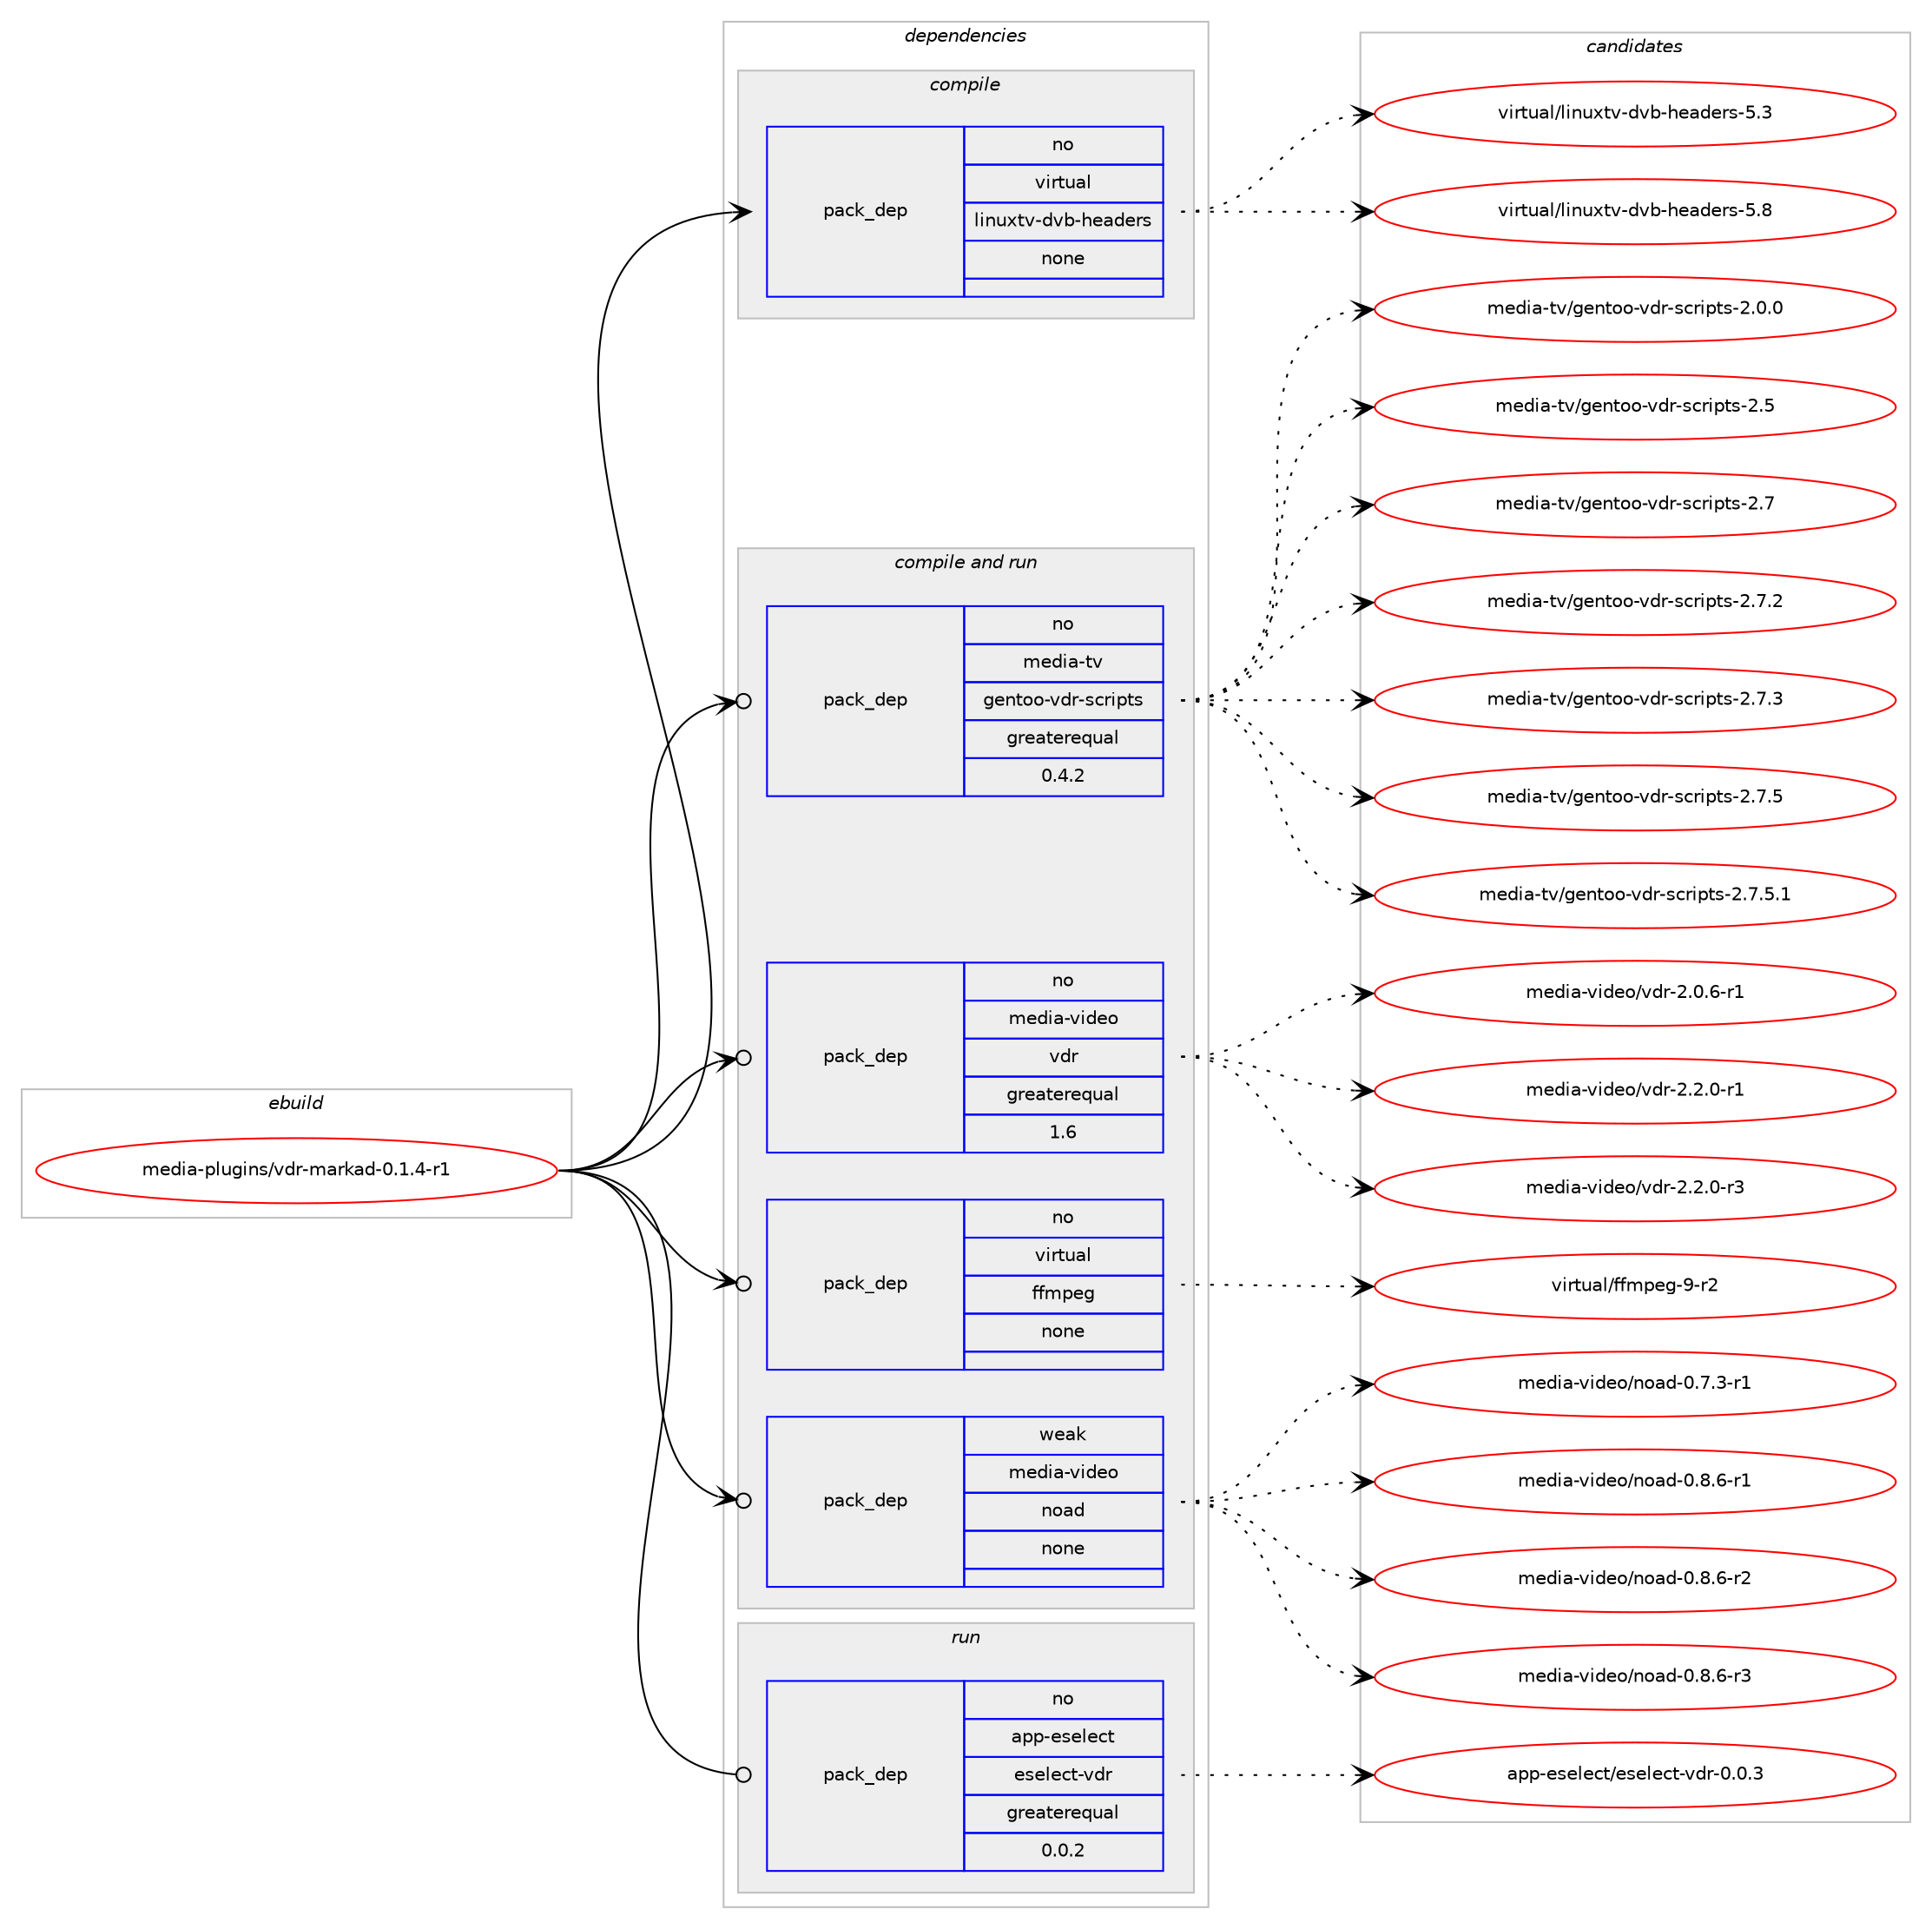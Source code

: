 digraph prolog {

# *************
# Graph options
# *************

newrank=true;
concentrate=true;
compound=true;
graph [rankdir=LR,fontname=Helvetica,fontsize=10,ranksep=1.5];#, ranksep=2.5, nodesep=0.2];
edge  [arrowhead=vee];
node  [fontname=Helvetica,fontsize=10];

# **********
# The ebuild
# **********

subgraph cluster_leftcol {
color=gray;
rank=same;
label=<<i>ebuild</i>>;
id [label="media-plugins/vdr-markad-0.1.4-r1", color=red, width=4, href="../media-plugins/vdr-markad-0.1.4-r1.svg"];
}

# ****************
# The dependencies
# ****************

subgraph cluster_midcol {
color=gray;
label=<<i>dependencies</i>>;
subgraph cluster_compile {
fillcolor="#eeeeee";
style=filled;
label=<<i>compile</i>>;
subgraph pack1159952 {
dependency1622615 [label=<<TABLE BORDER="0" CELLBORDER="1" CELLSPACING="0" CELLPADDING="4" WIDTH="220"><TR><TD ROWSPAN="6" CELLPADDING="30">pack_dep</TD></TR><TR><TD WIDTH="110">no</TD></TR><TR><TD>virtual</TD></TR><TR><TD>linuxtv-dvb-headers</TD></TR><TR><TD>none</TD></TR><TR><TD></TD></TR></TABLE>>, shape=none, color=blue];
}
id:e -> dependency1622615:w [weight=20,style="solid",arrowhead="vee"];
}
subgraph cluster_compileandrun {
fillcolor="#eeeeee";
style=filled;
label=<<i>compile and run</i>>;
subgraph pack1159953 {
dependency1622616 [label=<<TABLE BORDER="0" CELLBORDER="1" CELLSPACING="0" CELLPADDING="4" WIDTH="220"><TR><TD ROWSPAN="6" CELLPADDING="30">pack_dep</TD></TR><TR><TD WIDTH="110">no</TD></TR><TR><TD>media-tv</TD></TR><TR><TD>gentoo-vdr-scripts</TD></TR><TR><TD>greaterequal</TD></TR><TR><TD>0.4.2</TD></TR></TABLE>>, shape=none, color=blue];
}
id:e -> dependency1622616:w [weight=20,style="solid",arrowhead="odotvee"];
subgraph pack1159954 {
dependency1622617 [label=<<TABLE BORDER="0" CELLBORDER="1" CELLSPACING="0" CELLPADDING="4" WIDTH="220"><TR><TD ROWSPAN="6" CELLPADDING="30">pack_dep</TD></TR><TR><TD WIDTH="110">no</TD></TR><TR><TD>media-video</TD></TR><TR><TD>vdr</TD></TR><TR><TD>greaterequal</TD></TR><TR><TD>1.6</TD></TR></TABLE>>, shape=none, color=blue];
}
id:e -> dependency1622617:w [weight=20,style="solid",arrowhead="odotvee"];
subgraph pack1159955 {
dependency1622618 [label=<<TABLE BORDER="0" CELLBORDER="1" CELLSPACING="0" CELLPADDING="4" WIDTH="220"><TR><TD ROWSPAN="6" CELLPADDING="30">pack_dep</TD></TR><TR><TD WIDTH="110">no</TD></TR><TR><TD>virtual</TD></TR><TR><TD>ffmpeg</TD></TR><TR><TD>none</TD></TR><TR><TD></TD></TR></TABLE>>, shape=none, color=blue];
}
id:e -> dependency1622618:w [weight=20,style="solid",arrowhead="odotvee"];
subgraph pack1159956 {
dependency1622619 [label=<<TABLE BORDER="0" CELLBORDER="1" CELLSPACING="0" CELLPADDING="4" WIDTH="220"><TR><TD ROWSPAN="6" CELLPADDING="30">pack_dep</TD></TR><TR><TD WIDTH="110">weak</TD></TR><TR><TD>media-video</TD></TR><TR><TD>noad</TD></TR><TR><TD>none</TD></TR><TR><TD></TD></TR></TABLE>>, shape=none, color=blue];
}
id:e -> dependency1622619:w [weight=20,style="solid",arrowhead="odotvee"];
}
subgraph cluster_run {
fillcolor="#eeeeee";
style=filled;
label=<<i>run</i>>;
subgraph pack1159957 {
dependency1622620 [label=<<TABLE BORDER="0" CELLBORDER="1" CELLSPACING="0" CELLPADDING="4" WIDTH="220"><TR><TD ROWSPAN="6" CELLPADDING="30">pack_dep</TD></TR><TR><TD WIDTH="110">no</TD></TR><TR><TD>app-eselect</TD></TR><TR><TD>eselect-vdr</TD></TR><TR><TD>greaterequal</TD></TR><TR><TD>0.0.2</TD></TR></TABLE>>, shape=none, color=blue];
}
id:e -> dependency1622620:w [weight=20,style="solid",arrowhead="odot"];
}
}

# **************
# The candidates
# **************

subgraph cluster_choices {
rank=same;
color=gray;
label=<<i>candidates</i>>;

subgraph choice1159952 {
color=black;
nodesep=1;
choice11810511411611797108471081051101171201161184510011898451041019710010111411545534651 [label="virtual/linuxtv-dvb-headers-5.3", color=red, width=4,href="../virtual/linuxtv-dvb-headers-5.3.svg"];
choice11810511411611797108471081051101171201161184510011898451041019710010111411545534656 [label="virtual/linuxtv-dvb-headers-5.8", color=red, width=4,href="../virtual/linuxtv-dvb-headers-5.8.svg"];
dependency1622615:e -> choice11810511411611797108471081051101171201161184510011898451041019710010111411545534651:w [style=dotted,weight="100"];
dependency1622615:e -> choice11810511411611797108471081051101171201161184510011898451041019710010111411545534656:w [style=dotted,weight="100"];
}
subgraph choice1159953 {
color=black;
nodesep=1;
choice109101100105974511611847103101110116111111451181001144511599114105112116115455046484648 [label="media-tv/gentoo-vdr-scripts-2.0.0", color=red, width=4,href="../media-tv/gentoo-vdr-scripts-2.0.0.svg"];
choice10910110010597451161184710310111011611111145118100114451159911410511211611545504653 [label="media-tv/gentoo-vdr-scripts-2.5", color=red, width=4,href="../media-tv/gentoo-vdr-scripts-2.5.svg"];
choice10910110010597451161184710310111011611111145118100114451159911410511211611545504655 [label="media-tv/gentoo-vdr-scripts-2.7", color=red, width=4,href="../media-tv/gentoo-vdr-scripts-2.7.svg"];
choice109101100105974511611847103101110116111111451181001144511599114105112116115455046554650 [label="media-tv/gentoo-vdr-scripts-2.7.2", color=red, width=4,href="../media-tv/gentoo-vdr-scripts-2.7.2.svg"];
choice109101100105974511611847103101110116111111451181001144511599114105112116115455046554651 [label="media-tv/gentoo-vdr-scripts-2.7.3", color=red, width=4,href="../media-tv/gentoo-vdr-scripts-2.7.3.svg"];
choice109101100105974511611847103101110116111111451181001144511599114105112116115455046554653 [label="media-tv/gentoo-vdr-scripts-2.7.5", color=red, width=4,href="../media-tv/gentoo-vdr-scripts-2.7.5.svg"];
choice1091011001059745116118471031011101161111114511810011445115991141051121161154550465546534649 [label="media-tv/gentoo-vdr-scripts-2.7.5.1", color=red, width=4,href="../media-tv/gentoo-vdr-scripts-2.7.5.1.svg"];
dependency1622616:e -> choice109101100105974511611847103101110116111111451181001144511599114105112116115455046484648:w [style=dotted,weight="100"];
dependency1622616:e -> choice10910110010597451161184710310111011611111145118100114451159911410511211611545504653:w [style=dotted,weight="100"];
dependency1622616:e -> choice10910110010597451161184710310111011611111145118100114451159911410511211611545504655:w [style=dotted,weight="100"];
dependency1622616:e -> choice109101100105974511611847103101110116111111451181001144511599114105112116115455046554650:w [style=dotted,weight="100"];
dependency1622616:e -> choice109101100105974511611847103101110116111111451181001144511599114105112116115455046554651:w [style=dotted,weight="100"];
dependency1622616:e -> choice109101100105974511611847103101110116111111451181001144511599114105112116115455046554653:w [style=dotted,weight="100"];
dependency1622616:e -> choice1091011001059745116118471031011101161111114511810011445115991141051121161154550465546534649:w [style=dotted,weight="100"];
}
subgraph choice1159954 {
color=black;
nodesep=1;
choice1091011001059745118105100101111471181001144550464846544511449 [label="media-video/vdr-2.0.6-r1", color=red, width=4,href="../media-video/vdr-2.0.6-r1.svg"];
choice1091011001059745118105100101111471181001144550465046484511449 [label="media-video/vdr-2.2.0-r1", color=red, width=4,href="../media-video/vdr-2.2.0-r1.svg"];
choice1091011001059745118105100101111471181001144550465046484511451 [label="media-video/vdr-2.2.0-r3", color=red, width=4,href="../media-video/vdr-2.2.0-r3.svg"];
dependency1622617:e -> choice1091011001059745118105100101111471181001144550464846544511449:w [style=dotted,weight="100"];
dependency1622617:e -> choice1091011001059745118105100101111471181001144550465046484511449:w [style=dotted,weight="100"];
dependency1622617:e -> choice1091011001059745118105100101111471181001144550465046484511451:w [style=dotted,weight="100"];
}
subgraph choice1159955 {
color=black;
nodesep=1;
choice118105114116117971084710210210911210110345574511450 [label="virtual/ffmpeg-9-r2", color=red, width=4,href="../virtual/ffmpeg-9-r2.svg"];
dependency1622618:e -> choice118105114116117971084710210210911210110345574511450:w [style=dotted,weight="100"];
}
subgraph choice1159956 {
color=black;
nodesep=1;
choice109101100105974511810510010111147110111971004548465546514511449 [label="media-video/noad-0.7.3-r1", color=red, width=4,href="../media-video/noad-0.7.3-r1.svg"];
choice109101100105974511810510010111147110111971004548465646544511449 [label="media-video/noad-0.8.6-r1", color=red, width=4,href="../media-video/noad-0.8.6-r1.svg"];
choice109101100105974511810510010111147110111971004548465646544511450 [label="media-video/noad-0.8.6-r2", color=red, width=4,href="../media-video/noad-0.8.6-r2.svg"];
choice109101100105974511810510010111147110111971004548465646544511451 [label="media-video/noad-0.8.6-r3", color=red, width=4,href="../media-video/noad-0.8.6-r3.svg"];
dependency1622619:e -> choice109101100105974511810510010111147110111971004548465546514511449:w [style=dotted,weight="100"];
dependency1622619:e -> choice109101100105974511810510010111147110111971004548465646544511449:w [style=dotted,weight="100"];
dependency1622619:e -> choice109101100105974511810510010111147110111971004548465646544511450:w [style=dotted,weight="100"];
dependency1622619:e -> choice109101100105974511810510010111147110111971004548465646544511451:w [style=dotted,weight="100"];
}
subgraph choice1159957 {
color=black;
nodesep=1;
choice971121124510111510110810199116471011151011081019911645118100114454846484651 [label="app-eselect/eselect-vdr-0.0.3", color=red, width=4,href="../app-eselect/eselect-vdr-0.0.3.svg"];
dependency1622620:e -> choice971121124510111510110810199116471011151011081019911645118100114454846484651:w [style=dotted,weight="100"];
}
}

}
